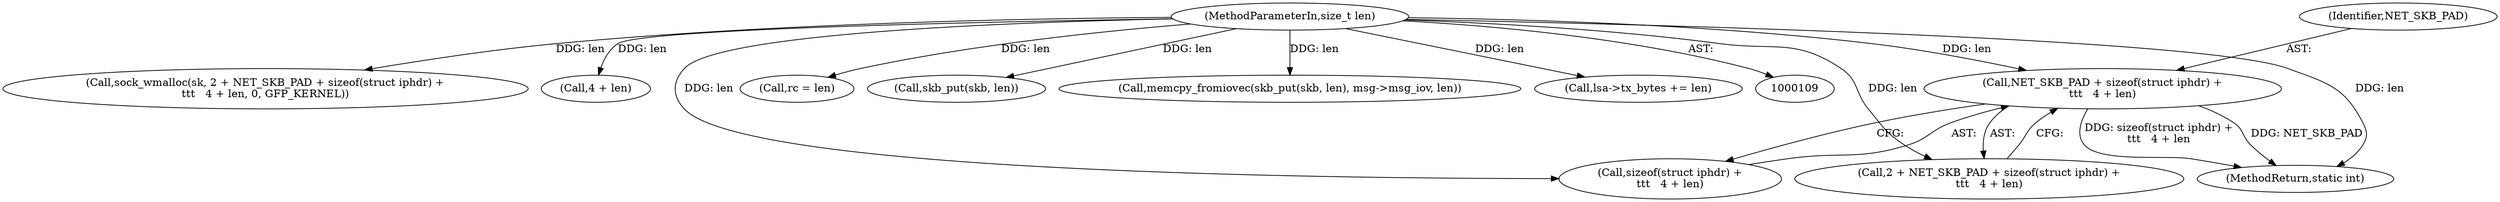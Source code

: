 digraph "0_linux_f6d8bd051c391c1c0458a30b2a7abcd939329259_34@API" {
"1000225" [label="(Call,NET_SKB_PAD + sizeof(struct iphdr) +\n\t\t\t   4 + len)"];
"1000113" [label="(MethodParameterIn,size_t len)"];
"1000384" [label="(MethodReturn,static int)"];
"1000226" [label="(Identifier,NET_SKB_PAD)"];
"1000221" [label="(Call,sock_wmalloc(sk, 2 + NET_SKB_PAD + sizeof(struct iphdr) +\n\t\t\t   4 + len, 0, GFP_KERNEL))"];
"1000230" [label="(Call,4 + len)"];
"1000223" [label="(Call,2 + NET_SKB_PAD + sizeof(struct iphdr) +\n\t\t\t   4 + len)"];
"1000113" [label="(MethodParameterIn,size_t len)"];
"1000363" [label="(Call,rc = len)"];
"1000225" [label="(Call,NET_SKB_PAD + sizeof(struct iphdr) +\n\t\t\t   4 + len)"];
"1000263" [label="(Call,skb_put(skb, len))"];
"1000262" [label="(Call,memcpy_fromiovec(skb_put(skb, len), msg->msg_iov, len))"];
"1000227" [label="(Call,sizeof(struct iphdr) +\n\t\t\t   4 + len)"];
"1000358" [label="(Call,lsa->tx_bytes += len)"];
"1000225" -> "1000223"  [label="AST: "];
"1000225" -> "1000227"  [label="CFG: "];
"1000226" -> "1000225"  [label="AST: "];
"1000227" -> "1000225"  [label="AST: "];
"1000223" -> "1000225"  [label="CFG: "];
"1000225" -> "1000384"  [label="DDG: sizeof(struct iphdr) +\n\t\t\t   4 + len"];
"1000225" -> "1000384"  [label="DDG: NET_SKB_PAD"];
"1000113" -> "1000225"  [label="DDG: len"];
"1000113" -> "1000109"  [label="AST: "];
"1000113" -> "1000384"  [label="DDG: len"];
"1000113" -> "1000221"  [label="DDG: len"];
"1000113" -> "1000223"  [label="DDG: len"];
"1000113" -> "1000227"  [label="DDG: len"];
"1000113" -> "1000230"  [label="DDG: len"];
"1000113" -> "1000263"  [label="DDG: len"];
"1000113" -> "1000262"  [label="DDG: len"];
"1000113" -> "1000358"  [label="DDG: len"];
"1000113" -> "1000363"  [label="DDG: len"];
}
